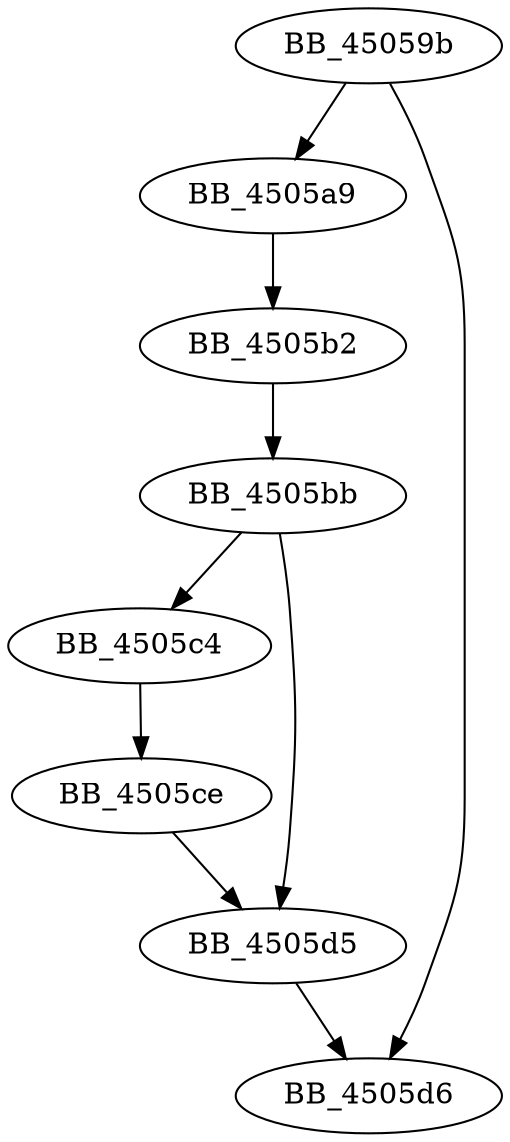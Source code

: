 DiGraph sub_45059B{
BB_45059b->BB_4505a9
BB_45059b->BB_4505d6
BB_4505a9->BB_4505b2
BB_4505b2->BB_4505bb
BB_4505bb->BB_4505c4
BB_4505bb->BB_4505d5
BB_4505c4->BB_4505ce
BB_4505ce->BB_4505d5
BB_4505d5->BB_4505d6
}
